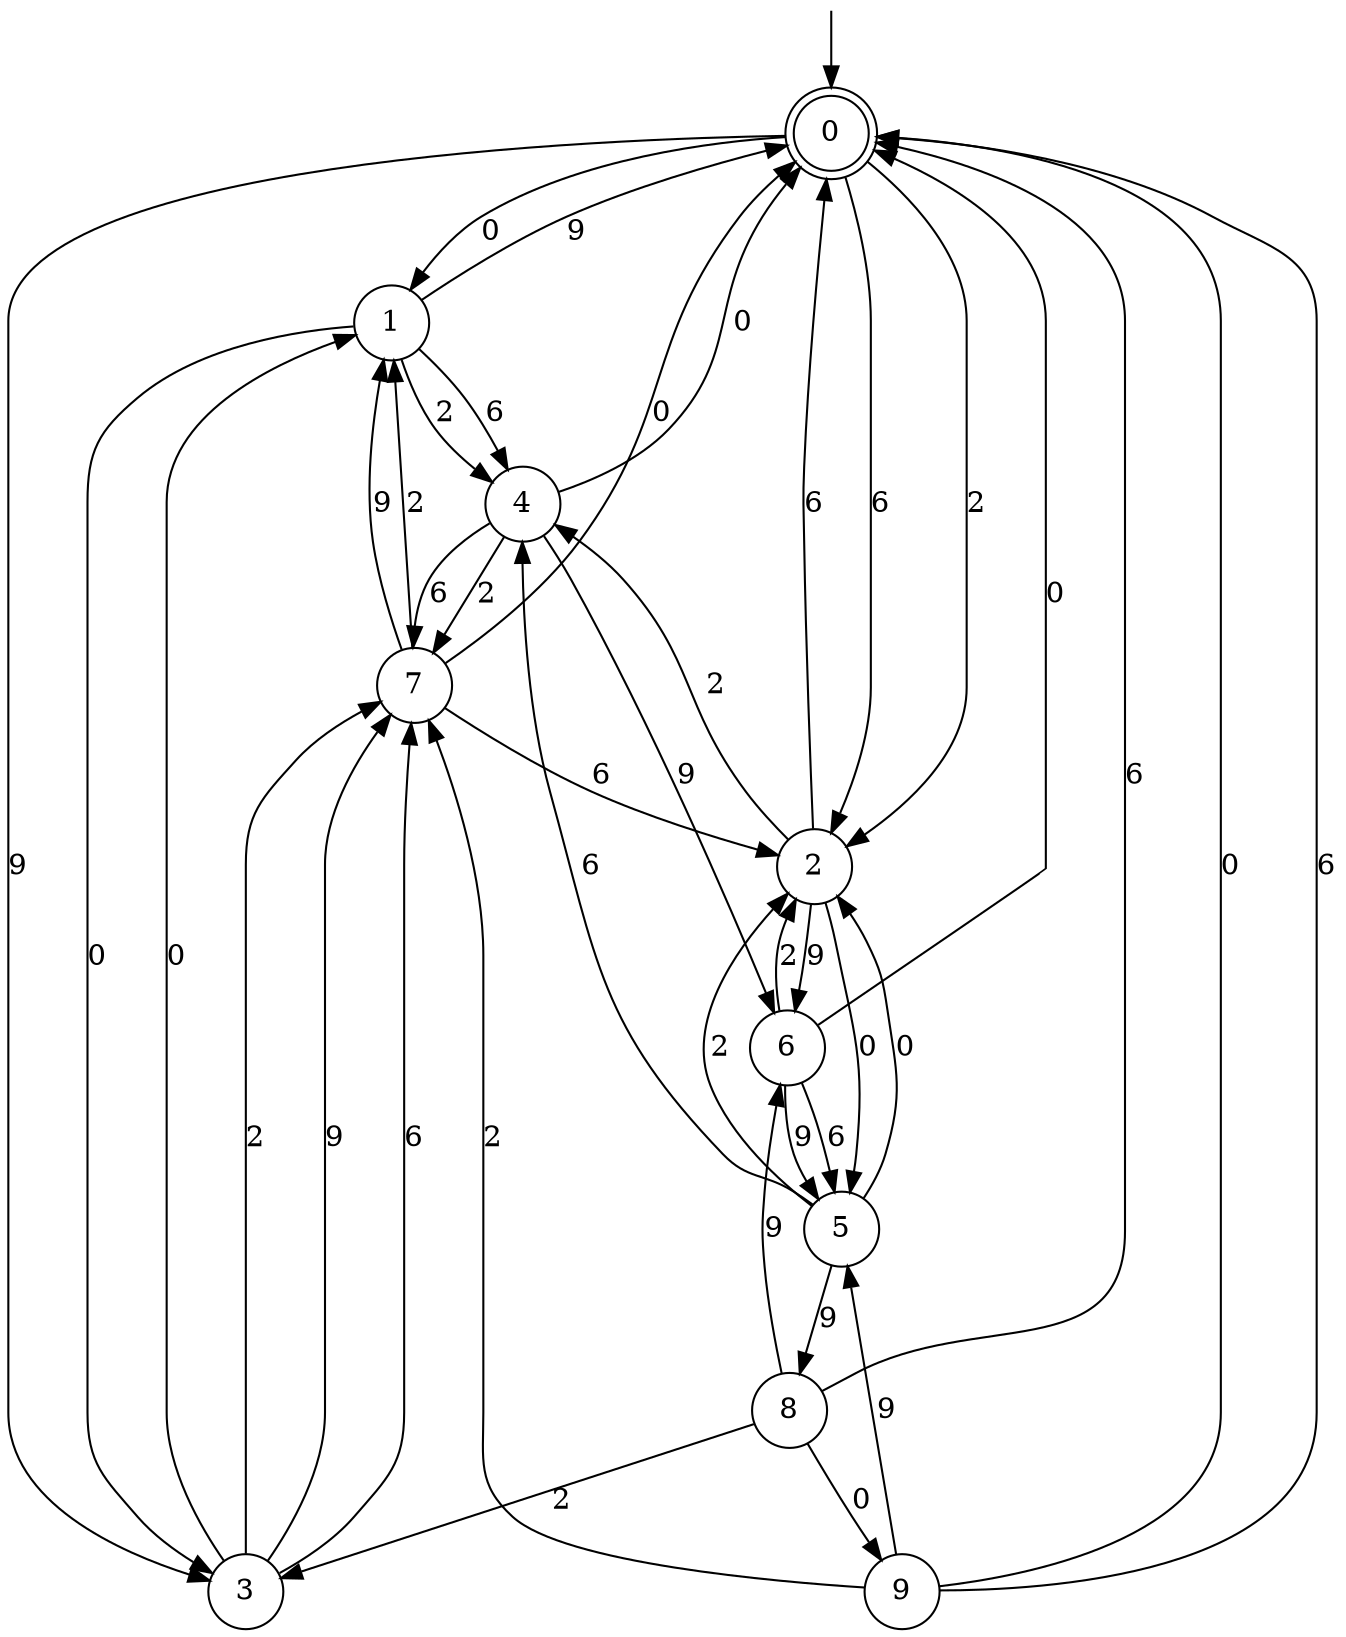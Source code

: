 digraph g {

	s0 [shape="doublecircle" label="0"];
	s1 [shape="circle" label="1"];
	s2 [shape="circle" label="2"];
	s3 [shape="circle" label="3"];
	s4 [shape="circle" label="4"];
	s5 [shape="circle" label="5"];
	s6 [shape="circle" label="6"];
	s7 [shape="circle" label="7"];
	s8 [shape="circle" label="8"];
	s9 [shape="circle" label="9"];
	s0 -> s1 [label="0"];
	s0 -> s2 [label="6"];
	s0 -> s2 [label="2"];
	s0 -> s3 [label="9"];
	s1 -> s3 [label="0"];
	s1 -> s4 [label="6"];
	s1 -> s4 [label="2"];
	s1 -> s0 [label="9"];
	s2 -> s5 [label="0"];
	s2 -> s0 [label="6"];
	s2 -> s4 [label="2"];
	s2 -> s6 [label="9"];
	s3 -> s1 [label="0"];
	s3 -> s7 [label="6"];
	s3 -> s7 [label="2"];
	s3 -> s7 [label="9"];
	s4 -> s0 [label="0"];
	s4 -> s7 [label="6"];
	s4 -> s7 [label="2"];
	s4 -> s6 [label="9"];
	s5 -> s2 [label="0"];
	s5 -> s4 [label="6"];
	s5 -> s2 [label="2"];
	s5 -> s8 [label="9"];
	s6 -> s0 [label="0"];
	s6 -> s5 [label="6"];
	s6 -> s2 [label="2"];
	s6 -> s5 [label="9"];
	s7 -> s0 [label="0"];
	s7 -> s2 [label="6"];
	s7 -> s1 [label="2"];
	s7 -> s1 [label="9"];
	s8 -> s9 [label="0"];
	s8 -> s0 [label="6"];
	s8 -> s3 [label="2"];
	s8 -> s6 [label="9"];
	s9 -> s0 [label="0"];
	s9 -> s0 [label="6"];
	s9 -> s7 [label="2"];
	s9 -> s5 [label="9"];

__start0 [label="" shape="none" width="0" height="0"];
__start0 -> s0;

}
